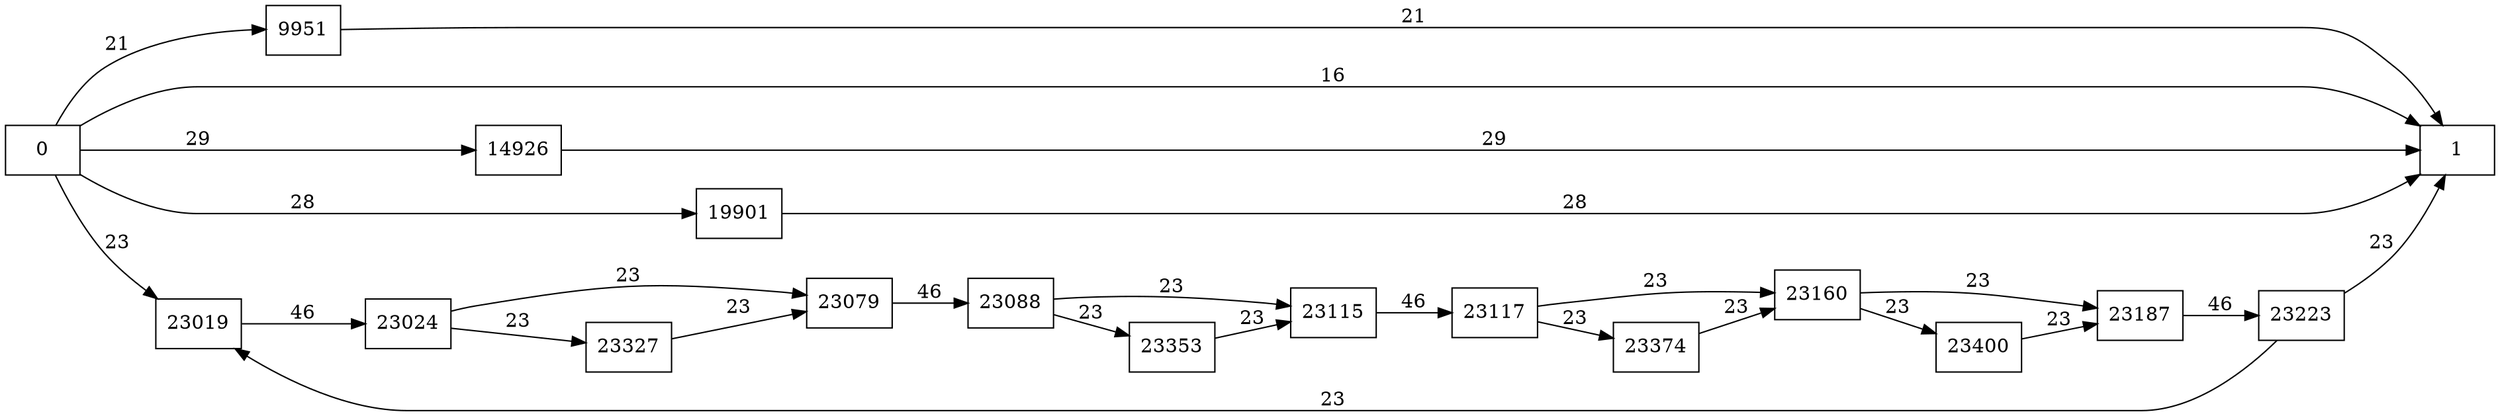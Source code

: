 digraph {
	graph [rankdir=LR]
	node [shape=rectangle]
	9951 -> 1 [label=21]
	14926 -> 1 [label=29]
	19901 -> 1 [label=28]
	23019 -> 23024 [label=46]
	23024 -> 23079 [label=23]
	23024 -> 23327 [label=23]
	23079 -> 23088 [label=46]
	23088 -> 23115 [label=23]
	23088 -> 23353 [label=23]
	23115 -> 23117 [label=46]
	23117 -> 23160 [label=23]
	23117 -> 23374 [label=23]
	23160 -> 23187 [label=23]
	23160 -> 23400 [label=23]
	23187 -> 23223 [label=46]
	23223 -> 23019 [label=23]
	23223 -> 1 [label=23]
	23327 -> 23079 [label=23]
	23353 -> 23115 [label=23]
	23374 -> 23160 [label=23]
	23400 -> 23187 [label=23]
	0 -> 1 [label=16]
	0 -> 9951 [label=21]
	0 -> 14926 [label=29]
	0 -> 19901 [label=28]
	0 -> 23019 [label=23]
}
